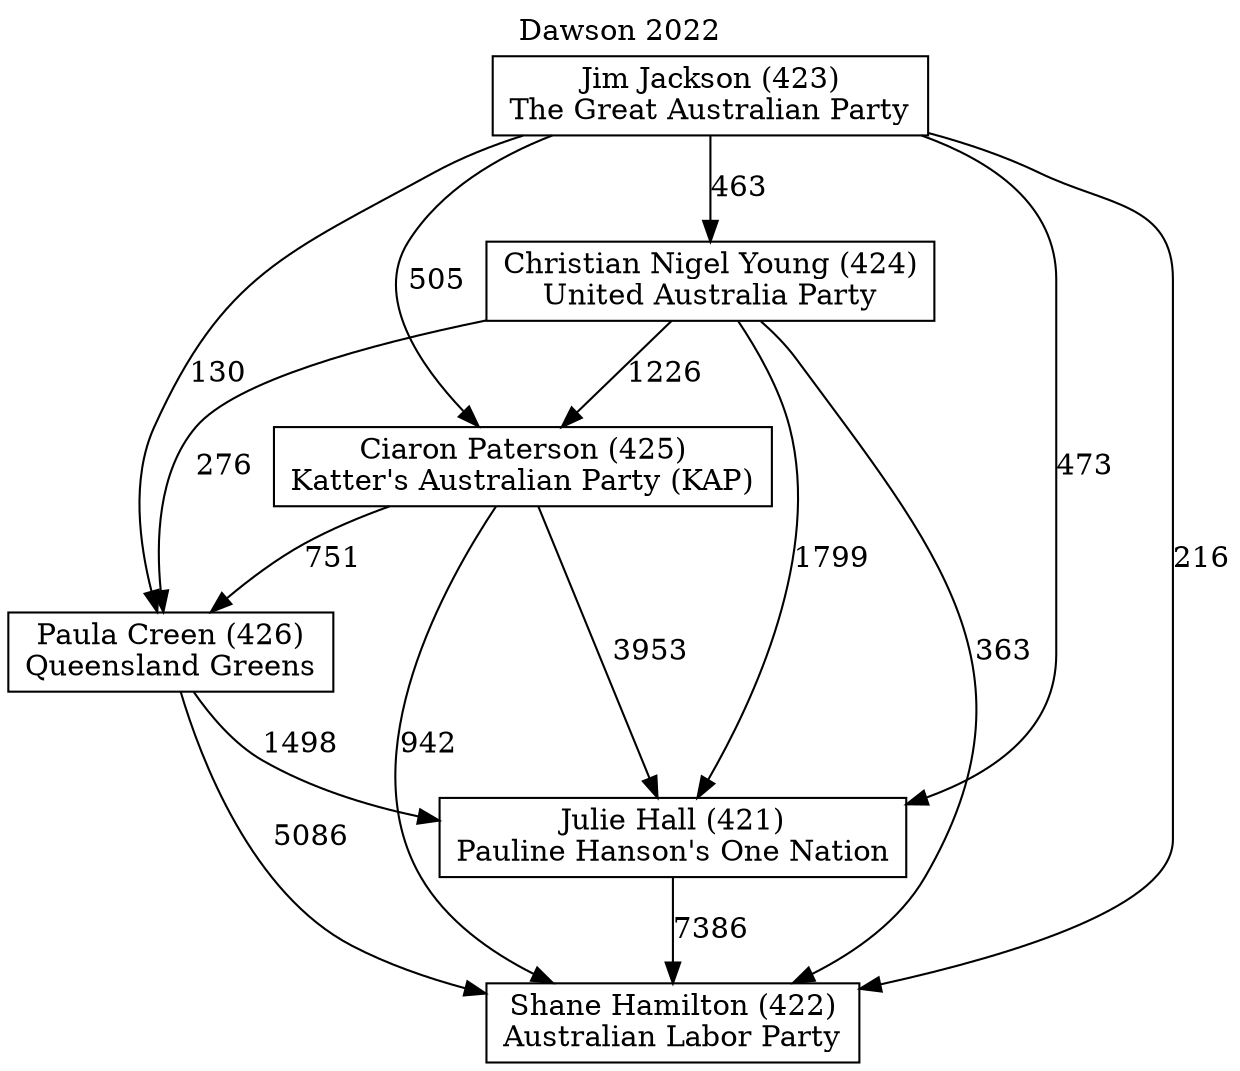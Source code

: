 // House preference flow
digraph "Shane Hamilton (422)_Dawson_2022" {
	graph [label="Dawson 2022" labelloc=t mclimit=10]
	node [shape=box]
	"Julie Hall (421)" [label="Julie Hall (421)
Pauline Hanson's One Nation"]
	"Jim Jackson (423)" [label="Jim Jackson (423)
The Great Australian Party"]
	"Paula Creen (426)" [label="Paula Creen (426)
Queensland Greens"]
	"Christian Nigel Young (424)" [label="Christian Nigel Young (424)
United Australia Party"]
	"Ciaron Paterson (425)" [label="Ciaron Paterson (425)
Katter's Australian Party (KAP)"]
	"Shane Hamilton (422)" [label="Shane Hamilton (422)
Australian Labor Party"]
	"Christian Nigel Young (424)" -> "Julie Hall (421)" [label=1799]
	"Ciaron Paterson (425)" -> "Shane Hamilton (422)" [label=942]
	"Paula Creen (426)" -> "Julie Hall (421)" [label=1498]
	"Jim Jackson (423)" -> "Christian Nigel Young (424)" [label=463]
	"Christian Nigel Young (424)" -> "Ciaron Paterson (425)" [label=1226]
	"Christian Nigel Young (424)" -> "Shane Hamilton (422)" [label=363]
	"Jim Jackson (423)" -> "Shane Hamilton (422)" [label=216]
	"Jim Jackson (423)" -> "Ciaron Paterson (425)" [label=505]
	"Julie Hall (421)" -> "Shane Hamilton (422)" [label=7386]
	"Ciaron Paterson (425)" -> "Julie Hall (421)" [label=3953]
	"Jim Jackson (423)" -> "Paula Creen (426)" [label=130]
	"Christian Nigel Young (424)" -> "Paula Creen (426)" [label=276]
	"Paula Creen (426)" -> "Shane Hamilton (422)" [label=5086]
	"Jim Jackson (423)" -> "Julie Hall (421)" [label=473]
	"Ciaron Paterson (425)" -> "Paula Creen (426)" [label=751]
}
